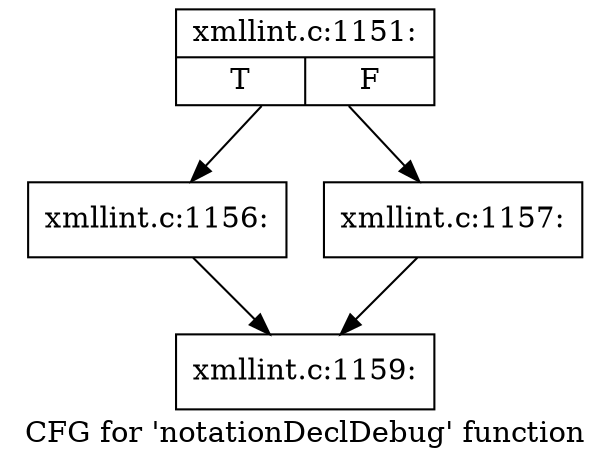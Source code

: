digraph "CFG for 'notationDeclDebug' function" {
	label="CFG for 'notationDeclDebug' function";

	Node0x49c02f0 [shape=record,label="{xmllint.c:1151:|{<s0>T|<s1>F}}"];
	Node0x49c02f0 -> Node0x49c48e0;
	Node0x49c02f0 -> Node0x49c4930;
	Node0x49c48e0 [shape=record,label="{xmllint.c:1156:}"];
	Node0x49c48e0 -> Node0x49c3ab0;
	Node0x49c4930 [shape=record,label="{xmllint.c:1157:}"];
	Node0x49c4930 -> Node0x49c3ab0;
	Node0x49c3ab0 [shape=record,label="{xmllint.c:1159:}"];
}
